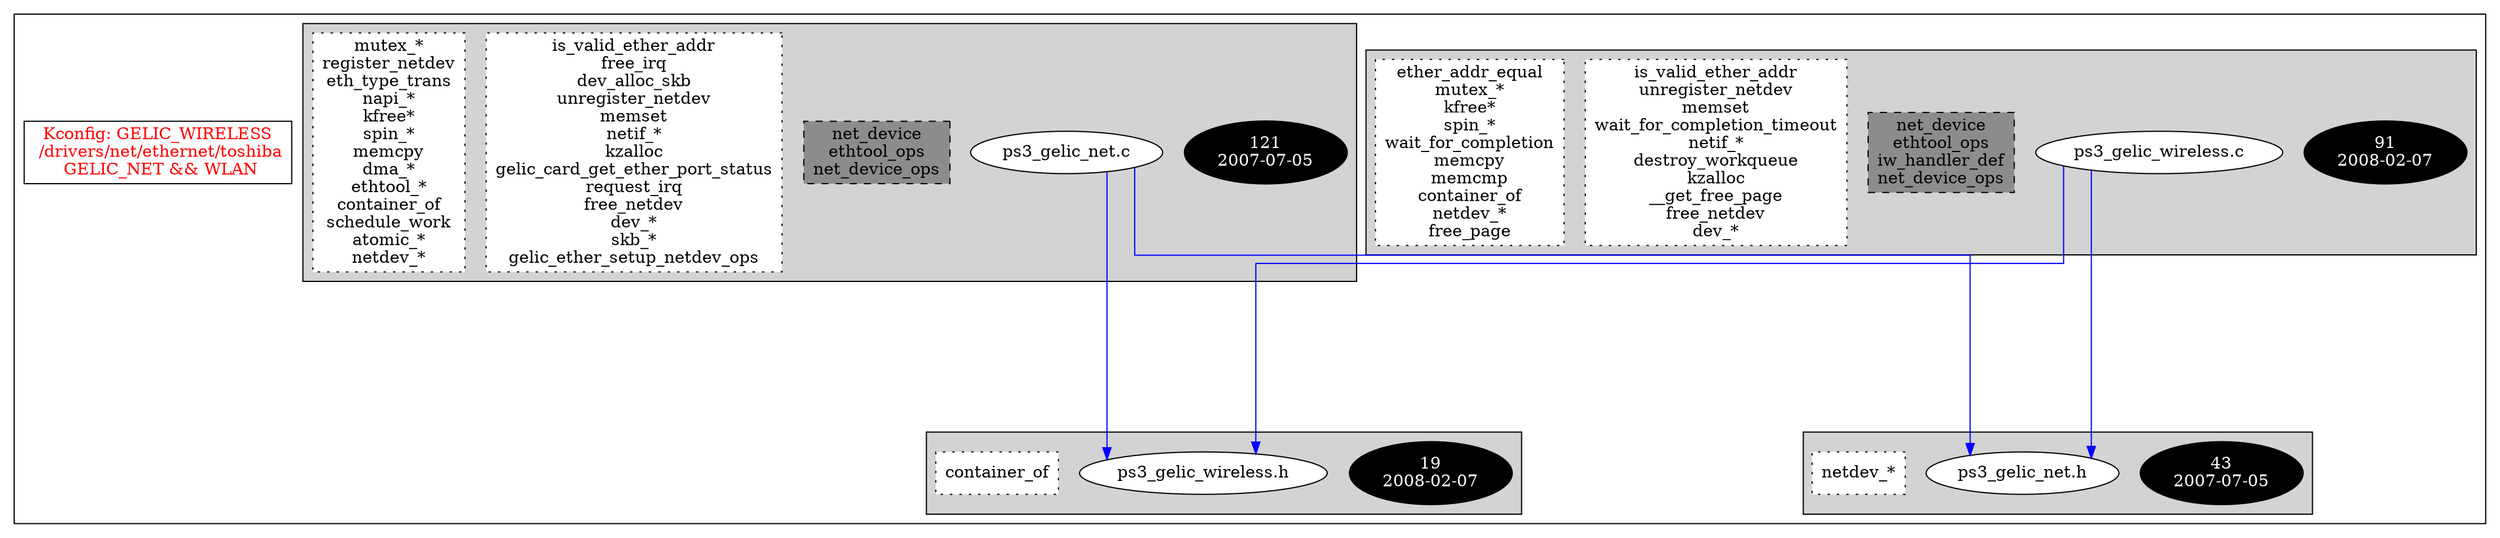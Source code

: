 digraph Driver {
	ranksep=2;
	splines=ortho;
	//Symbol: GELIC_WIRELESS
	subgraph "cluster_GELIC_WIRELESS"{
		subgraph "cluster_ps3_gelic_wireless.h" {
			style=filled
			"commit_ps3_gelic_wireless.h" [style=filled, fillcolor=black, fontcolor=white, label="19\n2008-02-07"];
			"ps3_gelic_wireless.h" [style=filled, fillcolor=white, fontcolor=black, label="ps3_gelic_wireless.h\n"];
			"funccall0-ps3_gelic_wireless.h" [style="filled,dotted" shape=box, fillcolor=white, fontcolor=black, label="container_of\n"];
		}
		subgraph "cluster_ps3_gelic_wireless.c" {
			style=filled
			"commit_ps3_gelic_wireless.c" [style=filled, fillcolor=black, fontcolor=white, label="91\n2008-02-07"];
			"ps3_gelic_wireless.c" [style=filled, fillcolor=white, fontcolor=black, label="ps3_gelic_wireless.c\n"];
			"structs-ps3_gelic_wireless.c" [style="filled,dashed" shape=box, fillcolor=grey55, fontcolor=black, label="net_device\nethtool_ops\niw_handler_def\nnet_device_ops\n"];
			"funccall2-ps3_gelic_wireless.c" [style="filled,dotted" shape=box, fillcolor=white, fontcolor=black, label="is_valid_ether_addr\nunregister_netdev\nmemset\nwait_for_completion_timeout\nnetif_*\ndestroy_workqueue\nkzalloc\n__get_free_page\nfree_netdev\ndev_*\n"];
			"funccall1-ps3_gelic_wireless.c" [style="filled,dotted" shape=box, fillcolor=white, fontcolor=black, label="ether_addr_equal\nmutex_*\nkfree*\nspin_*\nwait_for_completion\nmemcpy\nmemcmp\ncontainer_of\nnetdev_*\nfree_page\n"];
		}
		subgraph "cluster_ps3_gelic_net.h" {
			style=filled
			"commit_ps3_gelic_net.h" [style=filled, fillcolor=black, fontcolor=white, label="43\n2007-07-05"];
			"ps3_gelic_net.h" [style=filled, fillcolor=white, fontcolor=black, label="ps3_gelic_net.h\n"];
			"funccall0-ps3_gelic_net.h" [style="filled,dotted" shape=box, fillcolor=white, fontcolor=black, label="netdev_*\n"];
		}
		subgraph "cluster_ps3_gelic_net.c" {
			style=filled
			"commit_ps3_gelic_net.c" [style=filled, fillcolor=black, fontcolor=white, label="121\n2007-07-05"];
			"ps3_gelic_net.c" [style=filled, fillcolor=white, fontcolor=black, label="ps3_gelic_net.c\n"];
			"structs-ps3_gelic_net.c" [style="filled,dashed" shape=box, fillcolor=grey55, fontcolor=black, label="net_device\nethtool_ops\nnet_device_ops\n"];
			"funccall2-ps3_gelic_net.c" [style="filled,dotted" shape=box, fillcolor=white, fontcolor=black, label="is_valid_ether_addr\nfree_irq\ndev_alloc_skb\nunregister_netdev\nmemset\nnetif_*\nkzalloc\ngelic_card_get_ether_port_status\nrequest_irq\nfree_netdev\ndev_*\nskb_*\ngelic_ether_setup_netdev_ops\n"];
			"funccall1-ps3_gelic_net.c" [style="filled,dotted" shape=box, fillcolor=white, fontcolor=black, label="mutex_*\nregister_netdev\neth_type_trans\nnapi_*\nkfree*\nspin_*\nmemcpy\ndma_*\nethtool_*\ncontainer_of\nschedule_work\natomic_*\nnetdev_*\n"];
		}
		"K:GELIC_WIRELESS" [label="Kconfig: GELIC_WIRELESS\n /drivers/net/ethernet/toshiba\n  GELIC_NET && WLAN ", shape=box, fontcolor=red];
	}
"ps3_gelic_wireless.c" -> "ps3_gelic_net.h"[color=blue];
"ps3_gelic_wireless.c" -> "ps3_gelic_wireless.h"[color=blue];
"ps3_gelic_net.c" -> "ps3_gelic_net.h"[color=blue];
"ps3_gelic_net.c" -> "ps3_gelic_wireless.h"[color=blue];
}
